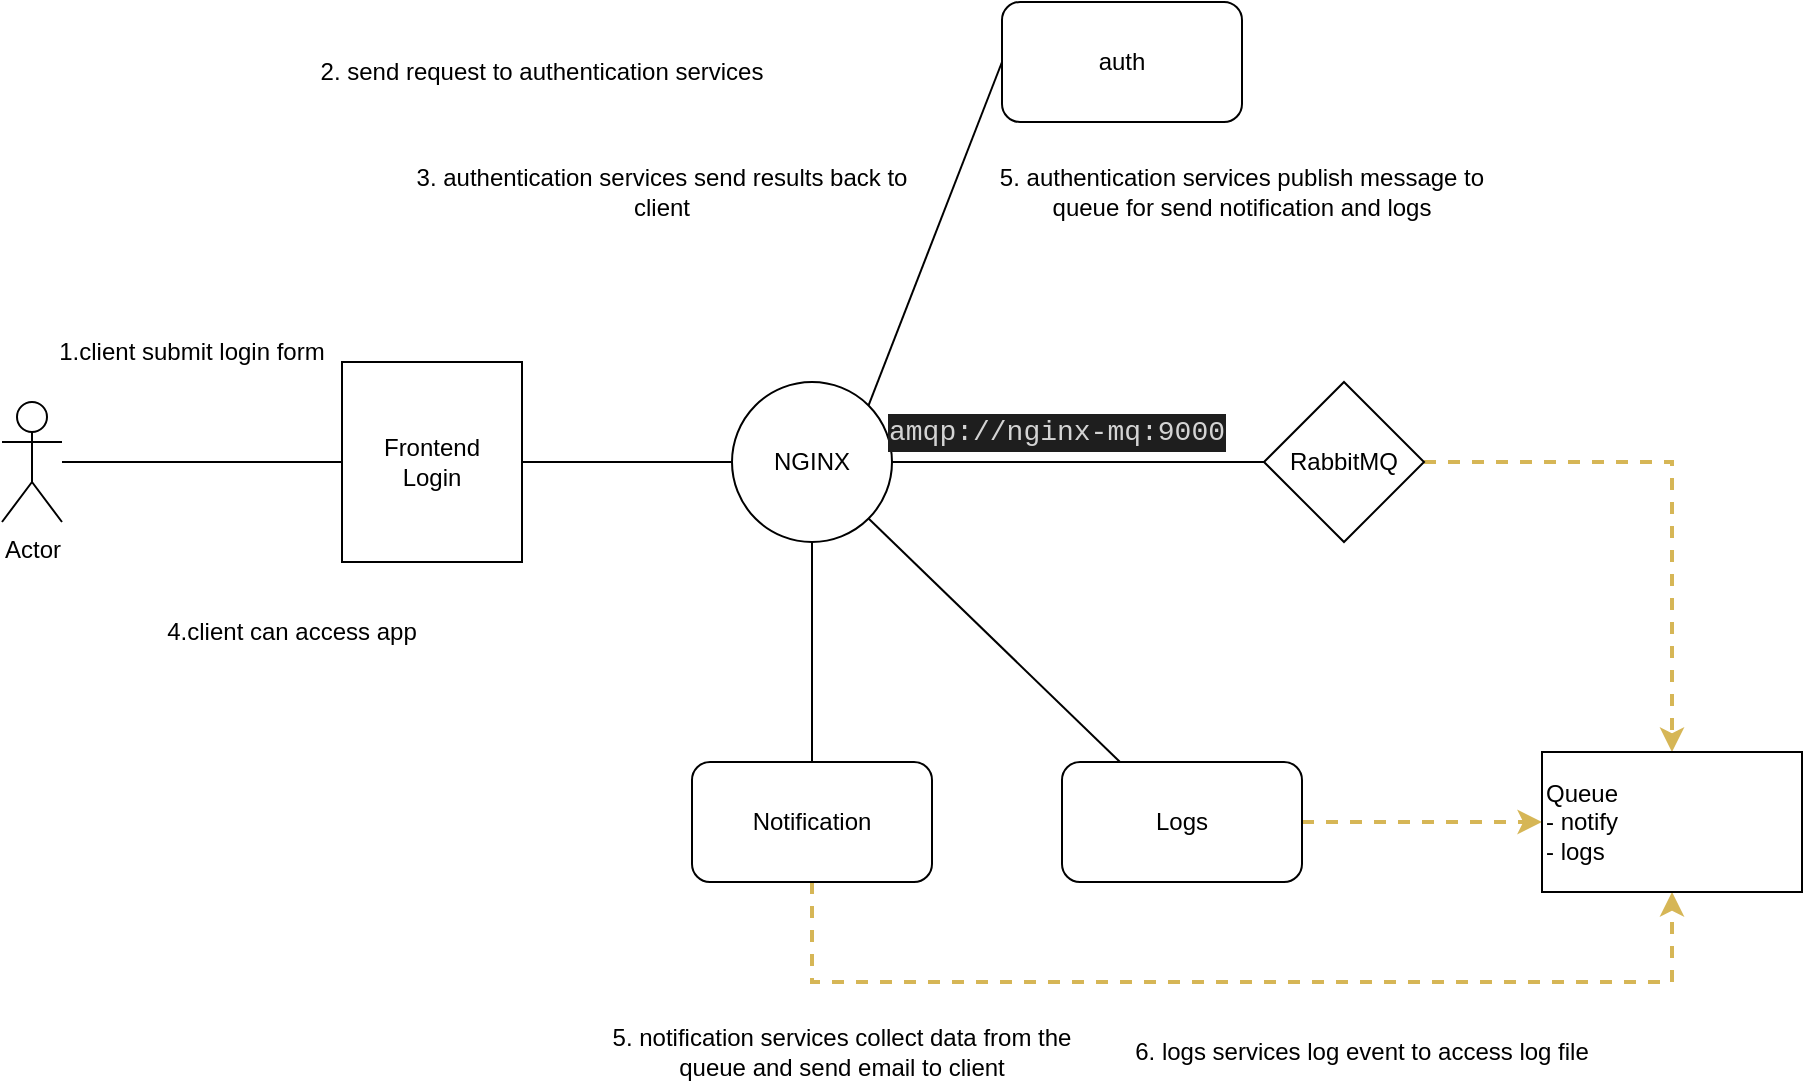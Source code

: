 <mxfile version="20.8.20" type="device"><diagram name="Page-1" id="iuwAja_1st4U9i-84FxC"><mxGraphModel dx="1434" dy="796" grid="1" gridSize="10" guides="1" tooltips="1" connect="1" arrows="1" fold="1" page="1" pageScale="1" pageWidth="1169" pageHeight="827" math="0" shadow="0"><root><mxCell id="0"/><mxCell id="1" parent="0"/><mxCell id="LS2JJlc48jCzy7w5uLpk-12" style="rounded=0;orthogonalLoop=1;jettySize=auto;html=1;exitX=1;exitY=0;exitDx=0;exitDy=0;entryX=0;entryY=0.5;entryDx=0;entryDy=0;endArrow=none;endFill=0;" edge="1" parent="1" source="LS2JJlc48jCzy7w5uLpk-1" target="LS2JJlc48jCzy7w5uLpk-2"><mxGeometry relative="1" as="geometry"/></mxCell><mxCell id="LS2JJlc48jCzy7w5uLpk-14" style="edgeStyle=none;rounded=0;orthogonalLoop=1;jettySize=auto;html=1;entryX=0;entryY=0.5;entryDx=0;entryDy=0;endArrow=none;endFill=0;" edge="1" parent="1" source="LS2JJlc48jCzy7w5uLpk-1" target="LS2JJlc48jCzy7w5uLpk-9"><mxGeometry relative="1" as="geometry"/></mxCell><mxCell id="LS2JJlc48jCzy7w5uLpk-1" value="NGINX" style="ellipse;whiteSpace=wrap;html=1;" vertex="1" parent="1"><mxGeometry x="505" y="340" width="80" height="80" as="geometry"/></mxCell><mxCell id="LS2JJlc48jCzy7w5uLpk-2" value="auth" style="rounded=1;whiteSpace=wrap;html=1;" vertex="1" parent="1"><mxGeometry x="640" y="150" width="120" height="60" as="geometry"/></mxCell><mxCell id="LS2JJlc48jCzy7w5uLpk-16" style="edgeStyle=none;rounded=0;orthogonalLoop=1;jettySize=auto;html=1;entryX=0.5;entryY=1;entryDx=0;entryDy=0;endArrow=none;endFill=0;" edge="1" parent="1" source="LS2JJlc48jCzy7w5uLpk-3" target="LS2JJlc48jCzy7w5uLpk-1"><mxGeometry relative="1" as="geometry"/></mxCell><mxCell id="LS2JJlc48jCzy7w5uLpk-21" style="edgeStyle=orthogonalEdgeStyle;rounded=0;orthogonalLoop=1;jettySize=auto;html=1;dashed=1;fillColor=#fff2cc;strokeColor=#d6b656;strokeWidth=2;" edge="1" parent="1" source="LS2JJlc48jCzy7w5uLpk-3" target="LS2JJlc48jCzy7w5uLpk-20"><mxGeometry relative="1" as="geometry"><Array as="points"><mxPoint x="545" y="640"/><mxPoint x="975" y="640"/></Array></mxGeometry></mxCell><mxCell id="LS2JJlc48jCzy7w5uLpk-3" value="Notification" style="rounded=1;whiteSpace=wrap;html=1;" vertex="1" parent="1"><mxGeometry x="485" y="530" width="120" height="60" as="geometry"/></mxCell><mxCell id="LS2JJlc48jCzy7w5uLpk-7" style="edgeStyle=orthogonalEdgeStyle;rounded=0;orthogonalLoop=1;jettySize=auto;html=1;entryX=0;entryY=0.5;entryDx=0;entryDy=0;endArrow=none;endFill=0;" edge="1" parent="1" source="LS2JJlc48jCzy7w5uLpk-4" target="LS2JJlc48jCzy7w5uLpk-1"><mxGeometry relative="1" as="geometry"/></mxCell><mxCell id="LS2JJlc48jCzy7w5uLpk-4" value="Frontend&lt;br&gt;Login" style="rounded=0;whiteSpace=wrap;html=1;" vertex="1" parent="1"><mxGeometry x="310" y="330" width="90" height="100" as="geometry"/></mxCell><mxCell id="LS2JJlc48jCzy7w5uLpk-6" style="edgeStyle=orthogonalEdgeStyle;rounded=0;orthogonalLoop=1;jettySize=auto;html=1;endArrow=none;endFill=0;" edge="1" parent="1" source="LS2JJlc48jCzy7w5uLpk-5" target="LS2JJlc48jCzy7w5uLpk-4"><mxGeometry relative="1" as="geometry"/></mxCell><mxCell id="LS2JJlc48jCzy7w5uLpk-5" value="Actor" style="shape=umlActor;verticalLabelPosition=bottom;verticalAlign=top;html=1;outlineConnect=0;" vertex="1" parent="1"><mxGeometry x="140" y="350" width="30" height="60" as="geometry"/></mxCell><mxCell id="LS2JJlc48jCzy7w5uLpk-8" value="2. send request to authentication services" style="text;html=1;strokeColor=none;fillColor=none;align=center;verticalAlign=middle;whiteSpace=wrap;rounded=0;rotation=0;" vertex="1" parent="1"><mxGeometry x="280" y="170" width="260" height="30" as="geometry"/></mxCell><mxCell id="LS2JJlc48jCzy7w5uLpk-23" style="edgeStyle=orthogonalEdgeStyle;rounded=0;orthogonalLoop=1;jettySize=auto;html=1;entryX=0.5;entryY=0;entryDx=0;entryDy=0;dashed=1;fillColor=#fff2cc;strokeColor=#d6b656;strokeWidth=2;" edge="1" parent="1" source="LS2JJlc48jCzy7w5uLpk-9" target="LS2JJlc48jCzy7w5uLpk-20"><mxGeometry relative="1" as="geometry"/></mxCell><mxCell id="LS2JJlc48jCzy7w5uLpk-9" value="RabbitMQ" style="rhombus;whiteSpace=wrap;html=1;" vertex="1" parent="1"><mxGeometry x="771" y="340" width="80" height="80" as="geometry"/></mxCell><mxCell id="LS2JJlc48jCzy7w5uLpk-15" value="&lt;div style=&quot;color: rgb(212, 212, 212); background-color: rgb(30, 30, 30); font-family: Consolas, &amp;quot;Courier New&amp;quot;, monospace; font-size: 14px; line-height: 19px;&quot;&gt;amqp://nginx-mq:9000&lt;/div&gt;" style="text;html=1;strokeColor=none;fillColor=none;align=center;verticalAlign=middle;whiteSpace=wrap;rounded=0;" vertex="1" parent="1"><mxGeometry x="580" y="350" width="175" height="30" as="geometry"/></mxCell><mxCell id="LS2JJlc48jCzy7w5uLpk-18" style="edgeStyle=none;rounded=0;orthogonalLoop=1;jettySize=auto;html=1;entryX=1;entryY=1;entryDx=0;entryDy=0;endArrow=none;endFill=0;" edge="1" parent="1" source="LS2JJlc48jCzy7w5uLpk-17" target="LS2JJlc48jCzy7w5uLpk-1"><mxGeometry relative="1" as="geometry"/></mxCell><mxCell id="LS2JJlc48jCzy7w5uLpk-22" style="edgeStyle=orthogonalEdgeStyle;rounded=0;orthogonalLoop=1;jettySize=auto;html=1;entryX=0;entryY=0.5;entryDx=0;entryDy=0;dashed=1;fillColor=#fff2cc;strokeColor=#d6b656;strokeWidth=2;" edge="1" parent="1" source="LS2JJlc48jCzy7w5uLpk-17" target="LS2JJlc48jCzy7w5uLpk-20"><mxGeometry relative="1" as="geometry"/></mxCell><mxCell id="LS2JJlc48jCzy7w5uLpk-17" value="Logs" style="rounded=1;whiteSpace=wrap;html=1;" vertex="1" parent="1"><mxGeometry x="670" y="530" width="120" height="60" as="geometry"/></mxCell><mxCell id="LS2JJlc48jCzy7w5uLpk-20" value="Queue&lt;br&gt;- notify&lt;br&gt;- logs" style="text;html=1;strokeColor=default;fillColor=none;align=left;verticalAlign=middle;whiteSpace=wrap;rounded=0;" vertex="1" parent="1"><mxGeometry x="910" y="525" width="130" height="70" as="geometry"/></mxCell><mxCell id="LS2JJlc48jCzy7w5uLpk-24" value="1.client submit login form" style="text;html=1;strokeColor=none;fillColor=none;align=center;verticalAlign=middle;whiteSpace=wrap;rounded=0;" vertex="1" parent="1"><mxGeometry x="140" y="310" width="190" height="30" as="geometry"/></mxCell><mxCell id="LS2JJlc48jCzy7w5uLpk-25" value="3. authentication services send results back to client" style="text;html=1;strokeColor=none;fillColor=none;align=center;verticalAlign=middle;whiteSpace=wrap;rounded=0;rotation=0;" vertex="1" parent="1"><mxGeometry x="340" y="230" width="260" height="30" as="geometry"/></mxCell><mxCell id="LS2JJlc48jCzy7w5uLpk-26" value="4.client can access app" style="text;html=1;strokeColor=none;fillColor=none;align=center;verticalAlign=middle;whiteSpace=wrap;rounded=0;" vertex="1" parent="1"><mxGeometry x="190" y="450" width="190" height="30" as="geometry"/></mxCell><mxCell id="LS2JJlc48jCzy7w5uLpk-27" value="5. authentication services publish message to queue for send notification and logs" style="text;html=1;strokeColor=none;fillColor=none;align=center;verticalAlign=middle;whiteSpace=wrap;rounded=0;rotation=0;" vertex="1" parent="1"><mxGeometry x="630" y="230" width="260" height="30" as="geometry"/></mxCell><mxCell id="LS2JJlc48jCzy7w5uLpk-28" value="5. notification services collect data from the queue and send email to client" style="text;html=1;strokeColor=none;fillColor=none;align=center;verticalAlign=middle;whiteSpace=wrap;rounded=0;rotation=0;" vertex="1" parent="1"><mxGeometry x="430" y="660" width="260" height="30" as="geometry"/></mxCell><mxCell id="LS2JJlc48jCzy7w5uLpk-30" value="6. logs services log event to access log file" style="text;html=1;strokeColor=none;fillColor=none;align=center;verticalAlign=middle;whiteSpace=wrap;rounded=0;rotation=0;" vertex="1" parent="1"><mxGeometry x="690" y="660" width="260" height="30" as="geometry"/></mxCell></root></mxGraphModel></diagram></mxfile>